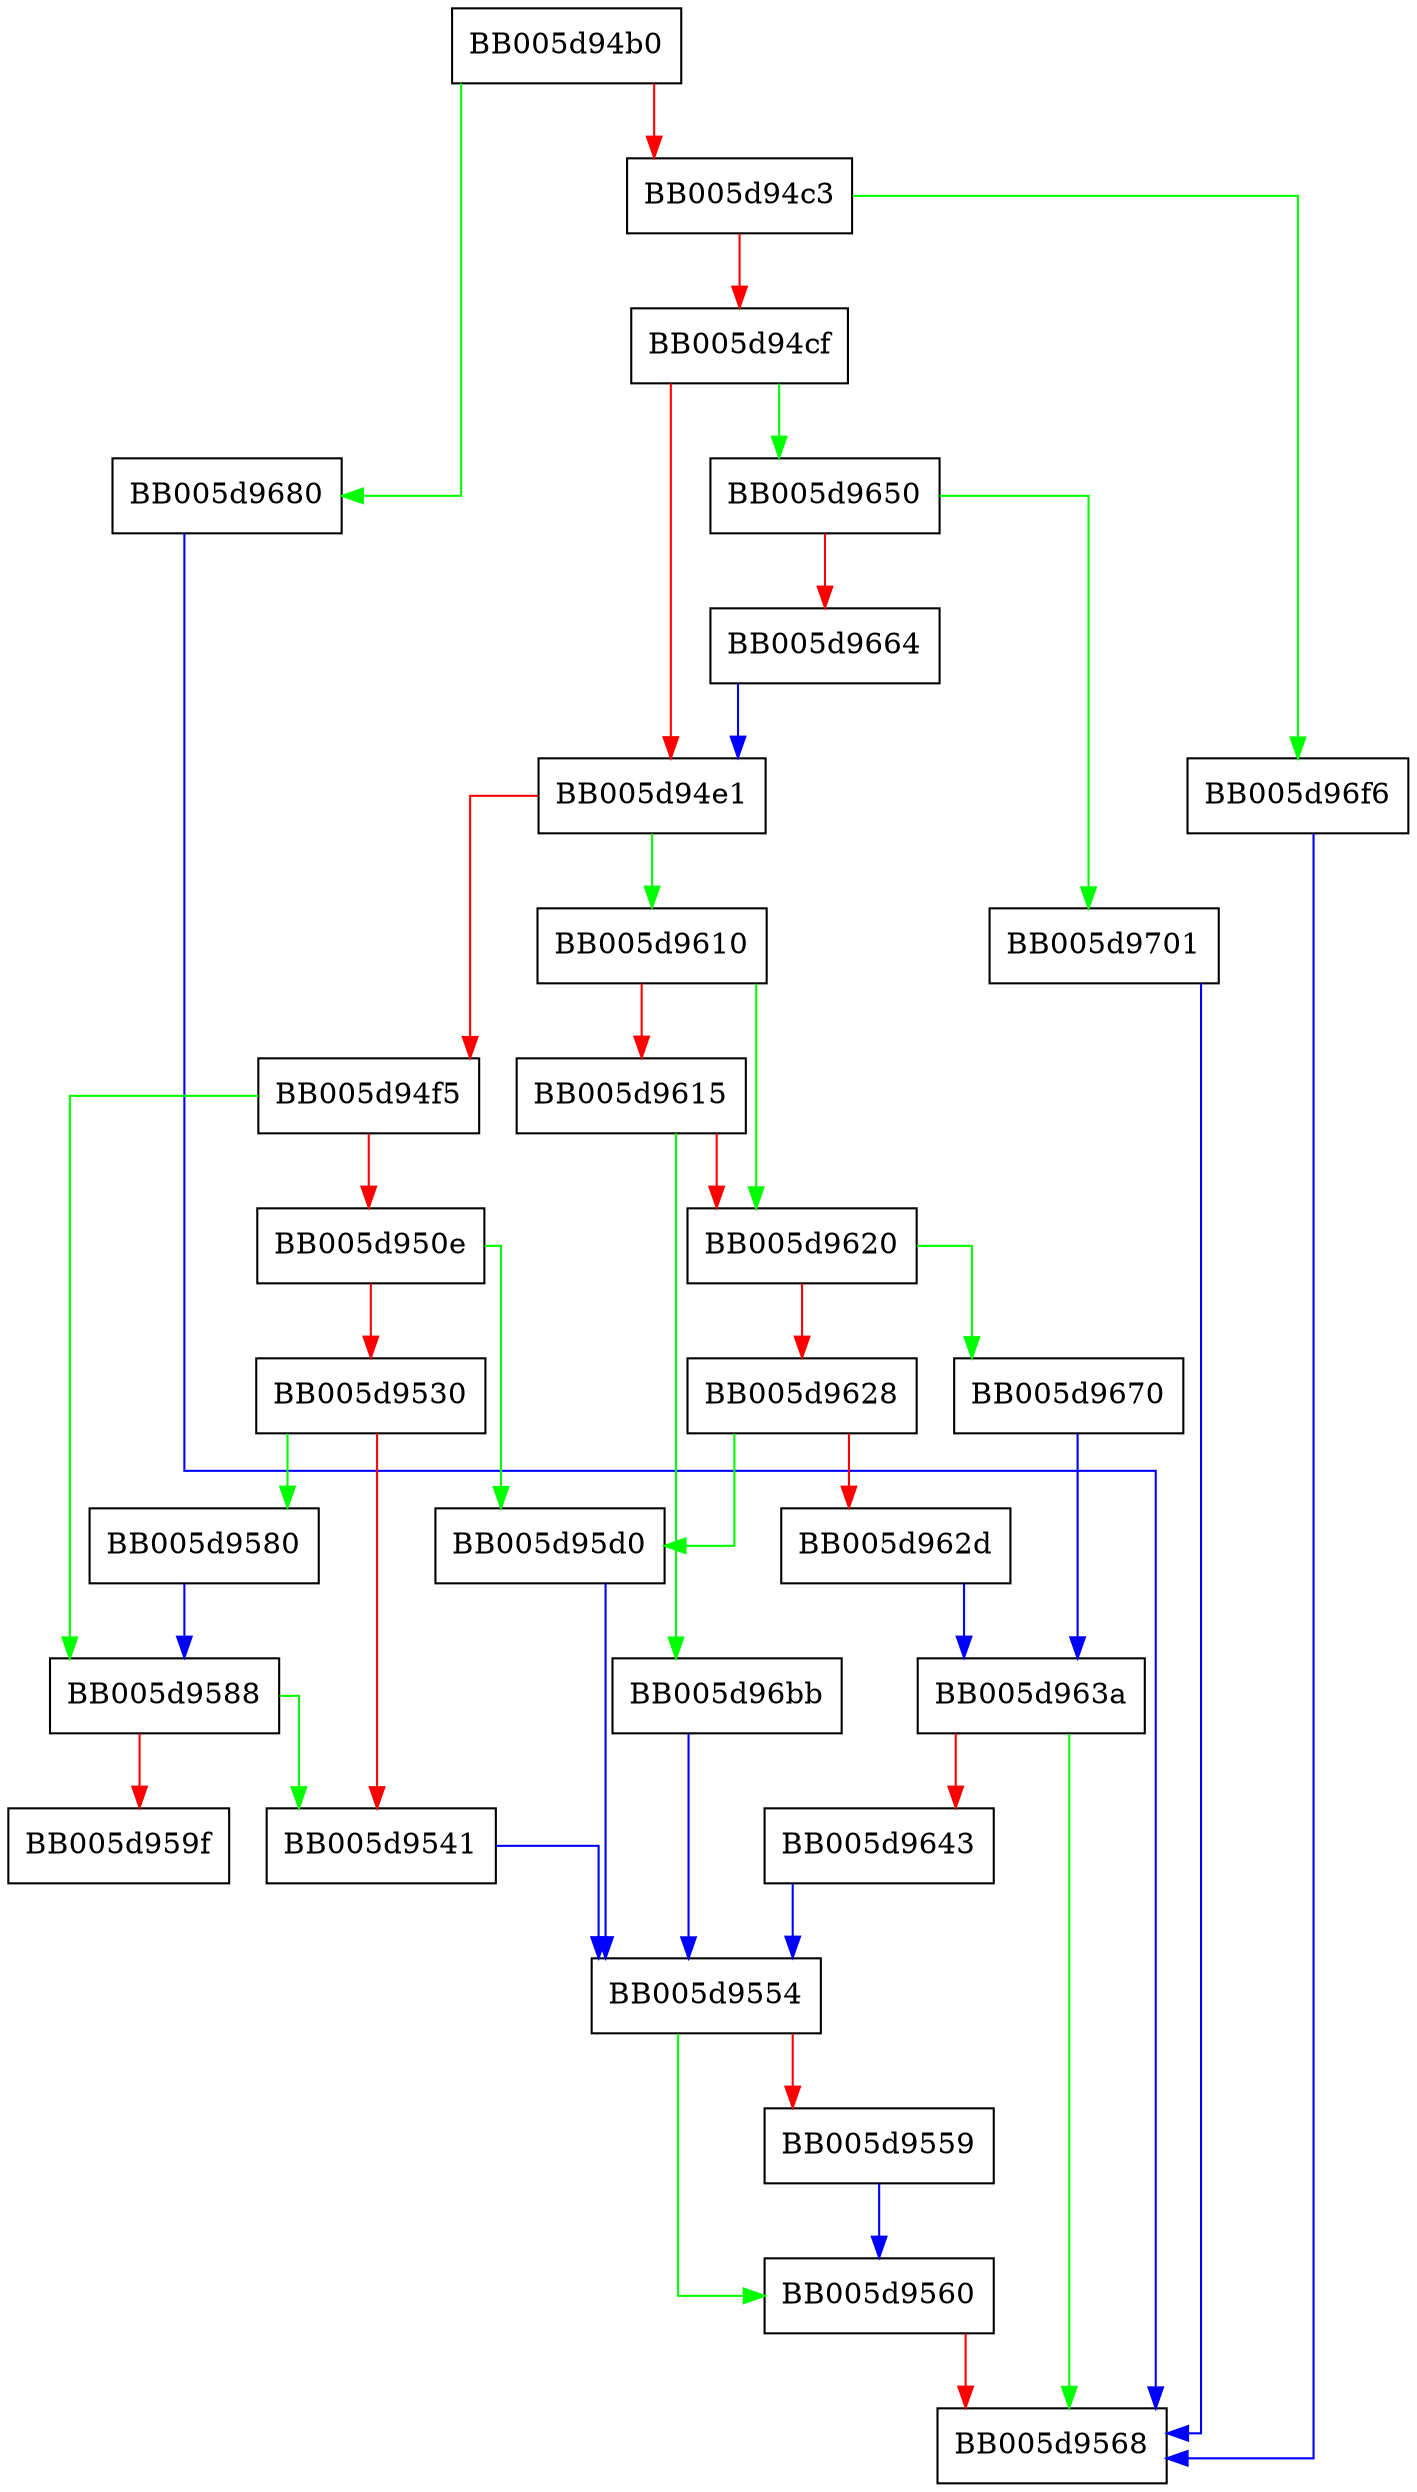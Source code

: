 digraph EVP_PKEY_keygen {
  node [shape="box"];
  graph [splines=ortho];
  BB005d94b0 -> BB005d9680 [color="green"];
  BB005d94b0 -> BB005d94c3 [color="red"];
  BB005d94c3 -> BB005d96f6 [color="green"];
  BB005d94c3 -> BB005d94cf [color="red"];
  BB005d94cf -> BB005d9650 [color="green"];
  BB005d94cf -> BB005d94e1 [color="red"];
  BB005d94e1 -> BB005d9610 [color="green"];
  BB005d94e1 -> BB005d94f5 [color="red"];
  BB005d94f5 -> BB005d9588 [color="green"];
  BB005d94f5 -> BB005d950e [color="red"];
  BB005d950e -> BB005d95d0 [color="green"];
  BB005d950e -> BB005d9530 [color="red"];
  BB005d9530 -> BB005d9580 [color="green"];
  BB005d9530 -> BB005d9541 [color="red"];
  BB005d9541 -> BB005d9554 [color="blue"];
  BB005d9554 -> BB005d9560 [color="green"];
  BB005d9554 -> BB005d9559 [color="red"];
  BB005d9559 -> BB005d9560 [color="blue"];
  BB005d9560 -> BB005d9568 [color="red"];
  BB005d9580 -> BB005d9588 [color="blue"];
  BB005d9588 -> BB005d9541 [color="green"];
  BB005d9588 -> BB005d959f [color="red"];
  BB005d95d0 -> BB005d9554 [color="blue"];
  BB005d9610 -> BB005d9620 [color="green"];
  BB005d9610 -> BB005d9615 [color="red"];
  BB005d9615 -> BB005d96bb [color="green"];
  BB005d9615 -> BB005d9620 [color="red"];
  BB005d9620 -> BB005d9670 [color="green"];
  BB005d9620 -> BB005d9628 [color="red"];
  BB005d9628 -> BB005d95d0 [color="green"];
  BB005d9628 -> BB005d962d [color="red"];
  BB005d962d -> BB005d963a [color="blue"];
  BB005d963a -> BB005d9568 [color="green"];
  BB005d963a -> BB005d9643 [color="red"];
  BB005d9643 -> BB005d9554 [color="blue"];
  BB005d9650 -> BB005d9701 [color="green"];
  BB005d9650 -> BB005d9664 [color="red"];
  BB005d9664 -> BB005d94e1 [color="blue"];
  BB005d9670 -> BB005d963a [color="blue"];
  BB005d9680 -> BB005d9568 [color="blue"];
  BB005d96bb -> BB005d9554 [color="blue"];
  BB005d96f6 -> BB005d9568 [color="blue"];
  BB005d9701 -> BB005d9568 [color="blue"];
}
